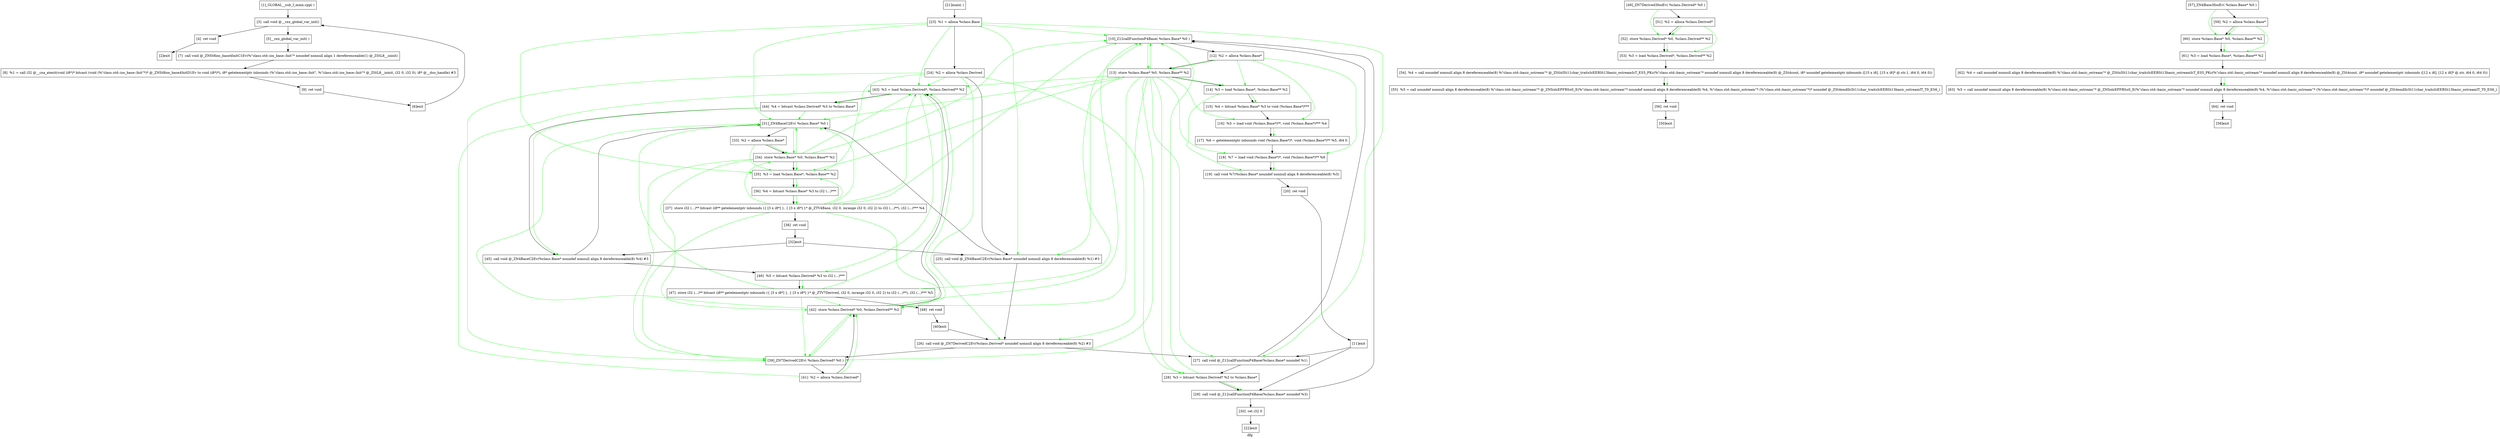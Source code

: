 digraph "dfg"{
	label="dfg";


	// Define the nodes
	N1 [shape=rectangle, color=black,label="[1]_GLOBAL__sub_I_main.cpp( )"];
	N2 [shape=rectangle, color=black,label="[2]exit"];
	N3 [shape=rectangle, color=black,label="[3]  call void @__cxx_global_var_init()"];
	N4 [shape=rectangle, color=black,label="[4]  ret void"];
	N5 [shape=rectangle, color=black,label="[5]__cxx_global_var_init( )"];
	N6 [shape=rectangle, color=black,label="[6]exit"];
	N7 [shape=rectangle, color=black,label="[7]  call void @_ZNSt8ios_base4InitC1Ev(%\"class.std::ios_base::Init\"* noundef nonnull align 1 dereferenceable(1) @_ZStL8__ioinit)"];
	N8 [shape=rectangle, color=black,label="[8]  %1 = call i32 @__cxa_atexit(void (i8*)* bitcast (void (%\"class.std::ios_base::Init\"*)* @_ZNSt8ios_base4InitD1Ev to void (i8*)*), i8* getelementptr inbounds (%\"class.std::ios_base::Init\", %\"class.std::ios_base::Init\"* @_ZStL8__ioinit, i32 0, i32 0), i8* @__dso_handle) #3"];
	N9 [shape=rectangle, color=black,label="[9]  ret void"];
	N10 [shape=rectangle, color=black,label="[10]_Z12callFunctionP4Base( %class.Base* %0 )"];
	N11 [shape=rectangle, color=black,label="[11]exit"];
	N12 [shape=rectangle, color=black,label="[12]  %2 = alloca %class.Base*"];
	N13 [shape=rectangle, color=black,label="[13]  store %class.Base* %0, %class.Base** %2"];
	N14 [shape=rectangle, color=black,label="[14]  %3 = load %class.Base*, %class.Base** %2"];
	N15 [shape=rectangle, color=black,label="[15]  %4 = bitcast %class.Base* %3 to void (%class.Base*)***"];
	N16 [shape=rectangle, color=black,label="[16]  %5 = load void (%class.Base*)**, void (%class.Base*)*** %4"];
	N17 [shape=rectangle, color=black,label="[17]  %6 = getelementptr inbounds void (%class.Base*)*, void (%class.Base*)** %5, i64 0"];
	N18 [shape=rectangle, color=black,label="[18]  %7 = load void (%class.Base*)*, void (%class.Base*)** %6"];
	N19 [shape=rectangle, color=black,label="[19]  call void %7(%class.Base* noundef nonnull align 8 dereferenceable(8) %3)"];
	N20 [shape=rectangle, color=black,label="[20]  ret void"];
	N21 [shape=rectangle, color=black,label="[21]main( )"];
	N22 [shape=rectangle, color=black,label="[22]exit"];
	N23 [shape=rectangle, color=black,label="[23]  %1 = alloca %class.Base"];
	N24 [shape=rectangle, color=black,label="[24]  %2 = alloca %class.Derived"];
	N25 [shape=rectangle, color=black,label="[25]  call void @_ZN4BaseC2Ev(%class.Base* noundef nonnull align 8 dereferenceable(8) %1) #3"];
	N26 [shape=rectangle, color=black,label="[26]  call void @_ZN7DerivedC2Ev(%class.Derived* noundef nonnull align 8 dereferenceable(8) %2) #3"];
	N27 [shape=rectangle, color=black,label="[27]  call void @_Z12callFunctionP4Base(%class.Base* noundef %1)"];
	N28 [shape=rectangle, color=black,label="[28]  %3 = bitcast %class.Derived* %2 to %class.Base*"];
	N29 [shape=rectangle, color=black,label="[29]  call void @_Z12callFunctionP4Base(%class.Base* noundef %3)"];
	N30 [shape=rectangle, color=black,label="[30]  ret i32 0"];
	N31 [shape=rectangle, color=black,label="[31]_ZN4BaseC2Ev( %class.Base* %0 )"];
	N32 [shape=rectangle, color=black,label="[32]exit"];
	N33 [shape=rectangle, color=black,label="[33]  %2 = alloca %class.Base*"];
	N34 [shape=rectangle, color=black,label="[34]  store %class.Base* %0, %class.Base** %2"];
	N35 [shape=rectangle, color=black,label="[35]  %3 = load %class.Base*, %class.Base** %2"];
	N36 [shape=rectangle, color=black,label="[36]  %4 = bitcast %class.Base* %3 to i32 (...)***"];
	N37 [shape=rectangle, color=black,label="[37]  store i32 (...)** bitcast (i8** getelementptr inbounds ({ [3 x i8*] }, { [3 x i8*] }* @_ZTV4Base, i32 0, inrange i32 0, i32 2) to i32 (...)**), i32 (...)*** %4"];
	N38 [shape=rectangle, color=black,label="[38]  ret void"];
	N39 [shape=rectangle, color=black,label="[39]_ZN7DerivedC2Ev( %class.Derived* %0 )"];
	N40 [shape=rectangle, color=black,label="[40]exit"];
	N41 [shape=rectangle, color=black,label="[41]  %2 = alloca %class.Derived*"];
	N42 [shape=rectangle, color=black,label="[42]  store %class.Derived* %0, %class.Derived** %2"];
	N43 [shape=rectangle, color=black,label="[43]  %3 = load %class.Derived*, %class.Derived** %2"];
	N44 [shape=rectangle, color=black,label="[44]  %4 = bitcast %class.Derived* %3 to %class.Base*"];
	N45 [shape=rectangle, color=black,label="[45]  call void @_ZN4BaseC2Ev(%class.Base* noundef nonnull align 8 dereferenceable(8) %4) #3"];
	N46 [shape=rectangle, color=black,label="[46]  %5 = bitcast %class.Derived* %3 to i32 (...)***"];
	N47 [shape=rectangle, color=black,label="[47]  store i32 (...)** bitcast (i8** getelementptr inbounds ({ [3 x i8*] }, { [3 x i8*] }* @_ZTV7Derived, i32 0, inrange i32 0, i32 2) to i32 (...)**), i32 (...)*** %5"];
	N48 [shape=rectangle, color=black,label="[48]  ret void"];
	N49 [shape=rectangle, color=black,label="[49]_ZN7Derived3fooEv( %class.Derived* %0 )"];
	N50 [shape=rectangle, color=black,label="[50]exit"];
	N51 [shape=rectangle, color=black,label="[51]  %2 = alloca %class.Derived*"];
	N52 [shape=rectangle, color=black,label="[52]  store %class.Derived* %0, %class.Derived** %2"];
	N53 [shape=rectangle, color=black,label="[53]  %3 = load %class.Derived*, %class.Derived** %2"];
	N54 [shape=rectangle, color=black,label="[54]  %4 = call noundef nonnull align 8 dereferenceable(8) %\"class.std::basic_ostream\"* @_ZStlsISt11char_traitsIcEERSt13basic_ostreamIcT_ES5_PKc(%\"class.std::basic_ostream\"* noundef nonnull align 8 dereferenceable(8) @_ZSt4cout, i8* noundef getelementptr inbounds ([15 x i8], [15 x i8]* @.str.1, i64 0, i64 0))"];
	N55 [shape=rectangle, color=black,label="[55]  %5 = call noundef nonnull align 8 dereferenceable(8) %\"class.std::basic_ostream\"* @_ZNSolsEPFRSoS_E(%\"class.std::basic_ostream\"* noundef nonnull align 8 dereferenceable(8) %4, %\"class.std::basic_ostream\"* (%\"class.std::basic_ostream\"*)* noundef @_ZSt4endlIcSt11char_traitsIcEERSt13basic_ostreamIT_T0_ES6_)"];
	N56 [shape=rectangle, color=black,label="[56]  ret void"];
	N57 [shape=rectangle, color=black,label="[57]_ZN4Base3fooEv( %class.Base* %0 )"];
	N58 [shape=rectangle, color=black,label="[58]exit"];
	N59 [shape=rectangle, color=black,label="[59]  %2 = alloca %class.Base*"];
	N60 [shape=rectangle, color=black,label="[60]  store %class.Base* %0, %class.Base** %2"];
	N61 [shape=rectangle, color=black,label="[61]  %3 = load %class.Base*, %class.Base** %2"];
	N62 [shape=rectangle, color=black,label="[62]  %4 = call noundef nonnull align 8 dereferenceable(8) %\"class.std::basic_ostream\"* @_ZStlsISt11char_traitsIcEERSt13basic_ostreamIcT_ES5_PKc(%\"class.std::basic_ostream\"* noundef nonnull align 8 dereferenceable(8) @_ZSt4cout, i8* noundef getelementptr inbounds ([12 x i8], [12 x i8]* @.str, i64 0, i64 0))"];
	N63 [shape=rectangle, color=black,label="[63]  %5 = call noundef nonnull align 8 dereferenceable(8) %\"class.std::basic_ostream\"* @_ZNSolsEPFRSoS_E(%\"class.std::basic_ostream\"* noundef nonnull align 8 dereferenceable(8) %4, %\"class.std::basic_ostream\"* (%\"class.std::basic_ostream\"*)* noundef @_ZSt4endlIcSt11char_traitsIcEERSt13basic_ostreamIT_T0_ES6_)"];
	N64 [shape=rectangle, color=black,label="[64]  ret void"];


	// Define the edges
	N1 -> N3[color=black,label=""];
	N3 -> N4[color=black,label=""];
	N3 -> N5[color=black,label=""];
	N4 -> N2[color=black,label=""];
	N5 -> N7[color=black,label=""];
	N6 -> N3[color=black,label=""];
	N7 -> N8[color=black,label=""];
	N8 -> N9[color=black,label=""];
	N9 -> N6[color=black,label=""];
	N10 -> N12[color=black,label=""];
	N10 -> N13[color=green,label=""];
	N11 -> N27[color=black,label=""];
	N11 -> N29[color=black,label=""];
	N12 -> N13[color=black,label=""];
	N12 -> N13[color=green,label=""];
	N12 -> N14[color=green,label=""];
	N12 -> N16[color=green,label=""];
	N12 -> N18[color=green,label=""];
	N13 -> N10[color=green,label=""];
	N13 -> N14[color=black,label=""];
	N13 -> N14[color=green,label=""];
	N13 -> N16[color=green,label=""];
	N13 -> N18[color=green,label=""];
	N13 -> N25[color=green,label=""];
	N13 -> N26[color=green,label=""];
	N13 -> N27[color=green,label=""];
	N13 -> N28[color=green,label=""];
	N13 -> N31[color=green,label=""];
	N13 -> N35[color=green,label=""];
	N13 -> N39[color=green,label=""];
	N13 -> N42[color=green,label=""];
	N13 -> N43[color=green,label=""];
	N14 -> N15[color=black,label=""];
	N14 -> N15[color=green,label=""];
	N14 -> N19[color=green,label=""];
	N15 -> N16[color=black,label=""];
	N16 -> N17[color=black,label=""];
	N16 -> N17[color=green,label=""];
	N17 -> N18[color=black,label=""];
	N18 -> N19[color=black,label=""];
	N18 -> N19[color=green,label=""];
	N19 -> N20[color=black,label=""];
	N20 -> N11[color=black,label=""];
	N21 -> N23[color=black,label=""];
	N23 -> N10[color=green,label=""];
	N23 -> N24[color=black,label=""];
	N23 -> N25[color=green,label=""];
	N23 -> N27[color=green,label=""];
	N23 -> N31[color=green,label=""];
	N23 -> N35[color=green,label=""];
	N23 -> N43[color=green,label=""];
	N24 -> N25[color=black,label=""];
	N24 -> N26[color=green,label=""];
	N24 -> N28[color=green,label=""];
	N24 -> N35[color=green,label=""];
	N24 -> N39[color=green,label=""];
	N24 -> N43[color=green,label=""];
	N25 -> N26[color=black,label=""];
	N25 -> N31[color=black,label=""];
	N26 -> N27[color=black,label=""];
	N26 -> N39[color=black,label=""];
	N27 -> N10[color=black,label=""];
	N27 -> N28[color=black,label=""];
	N28 -> N10[color=green,label=""];
	N28 -> N29[color=black,label=""];
	N28 -> N29[color=green,label=""];
	N29 -> N10[color=black,label=""];
	N29 -> N30[color=black,label=""];
	N30 -> N22[color=black,label=""];
	N31 -> N33[color=black,label=""];
	N31 -> N34[color=green,label=""];
	N32 -> N25[color=black,label=""];
	N32 -> N45[color=black,label=""];
	N33 -> N34[color=black,label=""];
	N33 -> N34[color=green,label=""];
	N33 -> N35[color=green,label=""];
	N34 -> N10[color=green,label=""];
	N34 -> N31[color=green,label=""];
	N34 -> N35[color=black,label=""];
	N34 -> N35[color=green,label=""];
	N34 -> N39[color=green,label=""];
	N34 -> N42[color=green,label=""];
	N34 -> N43[color=green,label=""];
	N35 -> N36[color=black,label=""];
	N35 -> N36[color=green,label=""];
	N36 -> N37[color=black,label=""];
	N36 -> N37[color=green,label=""];
	N37 -> N10[color=green,label=""];
	N37 -> N31[color=green,label=""];
	N37 -> N34[color=green,label=""];
	N37 -> N35[color=green,label=""];
	N37 -> N38[color=black,label=""];
	N37 -> N39[color=green,label=""];
	N37 -> N42[color=green,label=""];
	N37 -> N43[color=green,label=""];
	N38 -> N32[color=black,label=""];
	N39 -> N41[color=black,label=""];
	N39 -> N42[color=green,label=""];
	N40 -> N26[color=black,label=""];
	N41 -> N42[color=black,label=""];
	N41 -> N42[color=green,label=""];
	N41 -> N43[color=green,label=""];
	N42 -> N10[color=green,label=""];
	N42 -> N31[color=green,label=""];
	N42 -> N39[color=green,label=""];
	N42 -> N43[color=black,label=""];
	N42 -> N43[color=green,label=""];
	N43 -> N44[color=black,label=""];
	N43 -> N44[color=green,label=""];
	N43 -> N46[color=green,label=""];
	N44 -> N31[color=green,label=""];
	N44 -> N45[color=black,label=""];
	N44 -> N45[color=green,label=""];
	N45 -> N31[color=black,label=""];
	N45 -> N46[color=black,label=""];
	N46 -> N47[color=black,label=""];
	N46 -> N47[color=green,label=""];
	N47 -> N10[color=green,label=""];
	N47 -> N31[color=green,label=""];
	N47 -> N39[color=green,label=""];
	N47 -> N42[color=green,label=""];
	N47 -> N43[color=green,label=""];
	N47 -> N48[color=black,label=""];
	N48 -> N40[color=black,label=""];
	N49 -> N51[color=black,label=""];
	N49 -> N52[color=green,label=""];
	N51 -> N52[color=black,label=""];
	N51 -> N52[color=green,label=""];
	N51 -> N53[color=green,label=""];
	N52 -> N53[color=black,label=""];
	N52 -> N53[color=green,label=""];
	N53 -> N54[color=black,label=""];
	N54 -> N55[color=black,label=""];
	N54 -> N55[color=green,label=""];
	N55 -> N56[color=black,label=""];
	N56 -> N50[color=black,label=""];
	N57 -> N59[color=black,label=""];
	N57 -> N60[color=green,label=""];
	N59 -> N60[color=black,label=""];
	N59 -> N60[color=green,label=""];
	N59 -> N61[color=green,label=""];
	N60 -> N61[color=black,label=""];
	N60 -> N61[color=green,label=""];
	N61 -> N62[color=black,label=""];
	N62 -> N63[color=black,label=""];
	N62 -> N63[color=green,label=""];
	N63 -> N64[color=black,label=""];
	N64 -> N58[color=black,label=""];
}
